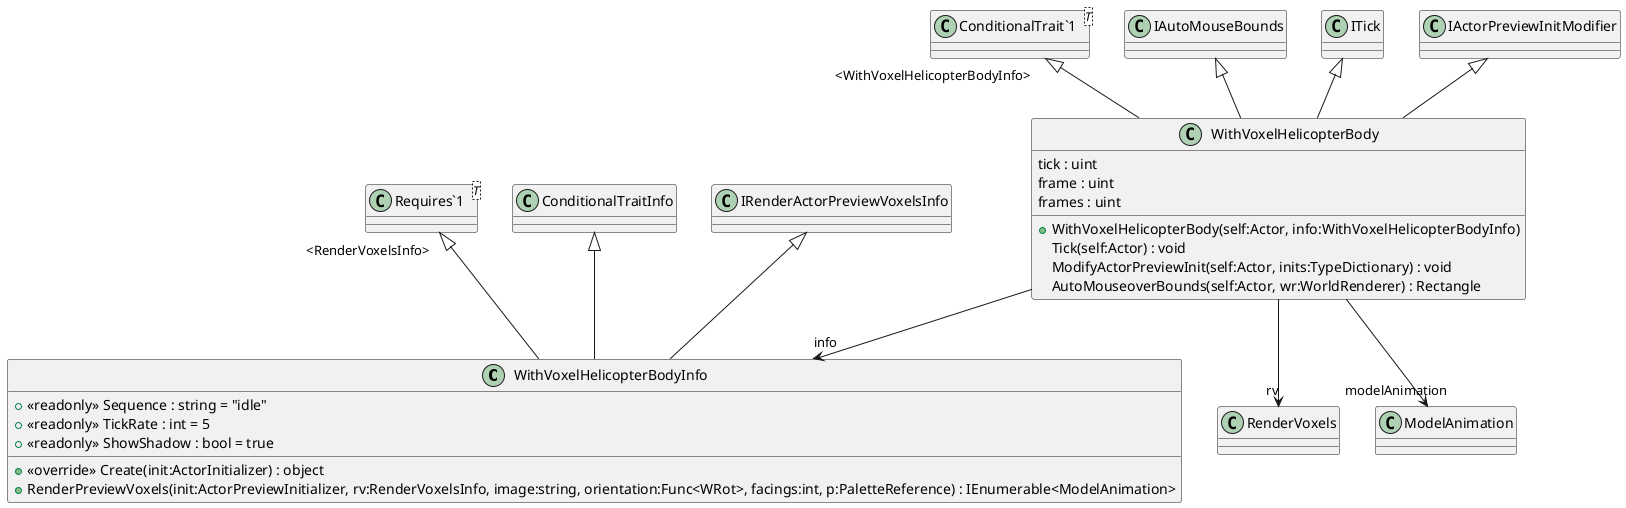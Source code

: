 @startuml
class WithVoxelHelicopterBodyInfo {
    + <<readonly>> Sequence : string = "idle"
    + <<readonly>> TickRate : int = 5
    + <<readonly>> ShowShadow : bool = true
    + <<override>> Create(init:ActorInitializer) : object
    + RenderPreviewVoxels(init:ActorPreviewInitializer, rv:RenderVoxelsInfo, image:string, orientation:Func<WRot>, facings:int, p:PaletteReference) : IEnumerable<ModelAnimation>
}
class WithVoxelHelicopterBody {
    tick : uint
    frame : uint
    frames : uint
    + WithVoxelHelicopterBody(self:Actor, info:WithVoxelHelicopterBodyInfo)
    Tick(self:Actor) : void
    ModifyActorPreviewInit(self:Actor, inits:TypeDictionary) : void
    AutoMouseoverBounds(self:Actor, wr:WorldRenderer) : Rectangle
}
class "Requires`1"<T> {
}
class "ConditionalTrait`1"<T> {
}
ConditionalTraitInfo <|-- WithVoxelHelicopterBodyInfo
IRenderActorPreviewVoxelsInfo <|-- WithVoxelHelicopterBodyInfo
"Requires`1" "<RenderVoxelsInfo>" <|-- WithVoxelHelicopterBodyInfo
"ConditionalTrait`1" "<WithVoxelHelicopterBodyInfo>" <|-- WithVoxelHelicopterBody
IAutoMouseBounds <|-- WithVoxelHelicopterBody
ITick <|-- WithVoxelHelicopterBody
IActorPreviewInitModifier <|-- WithVoxelHelicopterBody
WithVoxelHelicopterBody --> "info" WithVoxelHelicopterBodyInfo
WithVoxelHelicopterBody --> "rv" RenderVoxels
WithVoxelHelicopterBody --> "modelAnimation" ModelAnimation
@enduml
